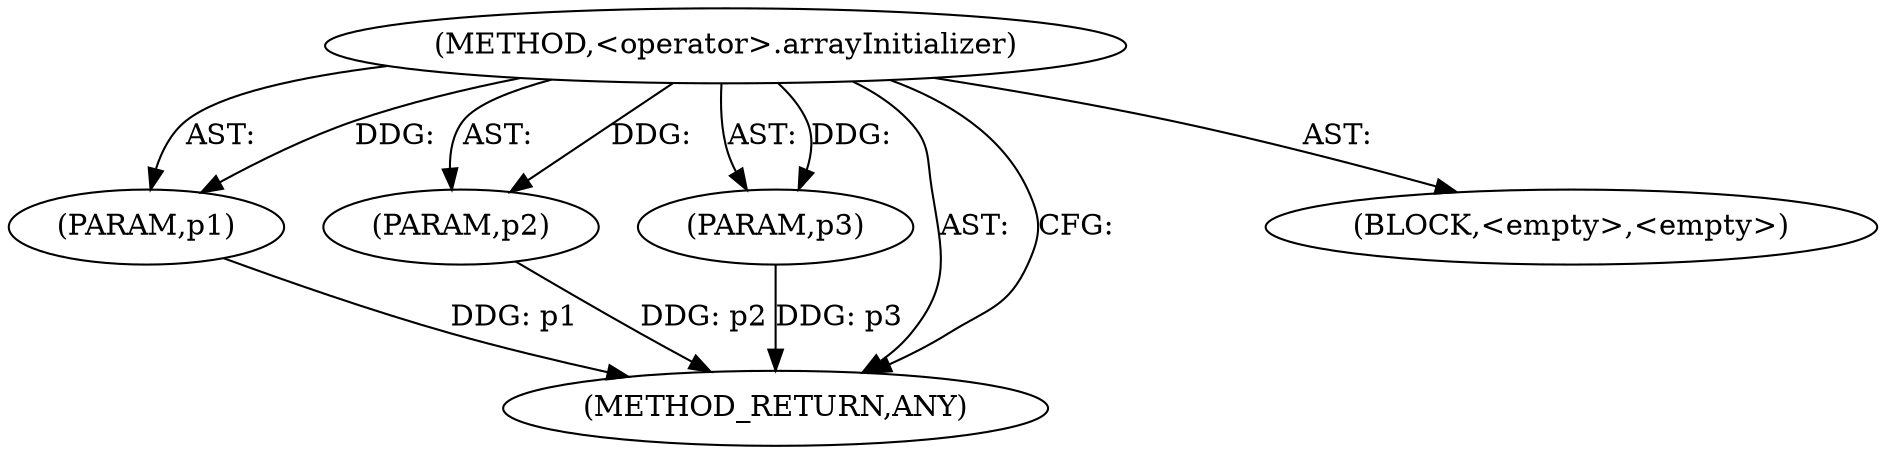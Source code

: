 digraph "&lt;operator&gt;.arrayInitializer" {  
"100063" [label = <(METHOD,&lt;operator&gt;.arrayInitializer)> ]
"100064" [label = <(PARAM,p1)> ]
"100065" [label = <(PARAM,p2)> ]
"100066" [label = <(PARAM,p3)> ]
"100067" [label = <(METHOD_RETURN,ANY)> ]
"100068" [label = <(BLOCK,&lt;empty&gt;,&lt;empty&gt;)> ]
  "100063" -> "100067"  [ label = "AST: "] 
  "100063" -> "100064"  [ label = "AST: "] 
  "100063" -> "100068"  [ label = "AST: "] 
  "100063" -> "100065"  [ label = "AST: "] 
  "100063" -> "100066"  [ label = "AST: "] 
  "100063" -> "100067"  [ label = "CFG: "] 
  "100064" -> "100067"  [ label = "DDG: p1"] 
  "100065" -> "100067"  [ label = "DDG: p2"] 
  "100066" -> "100067"  [ label = "DDG: p3"] 
  "100063" -> "100064"  [ label = "DDG: "] 
  "100063" -> "100065"  [ label = "DDG: "] 
  "100063" -> "100066"  [ label = "DDG: "] 
}
